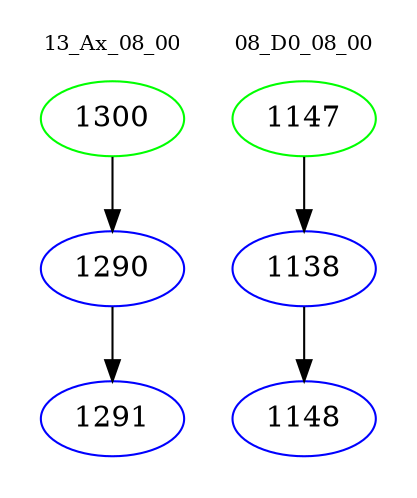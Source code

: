 digraph{
subgraph cluster_0 {
color = white
label = "13_Ax_08_00";
fontsize=10;
T0_1300 [label="1300", color="green"]
T0_1300 -> T0_1290 [color="black"]
T0_1290 [label="1290", color="blue"]
T0_1290 -> T0_1291 [color="black"]
T0_1291 [label="1291", color="blue"]
}
subgraph cluster_1 {
color = white
label = "08_D0_08_00";
fontsize=10;
T1_1147 [label="1147", color="green"]
T1_1147 -> T1_1138 [color="black"]
T1_1138 [label="1138", color="blue"]
T1_1138 -> T1_1148 [color="black"]
T1_1148 [label="1148", color="blue"]
}
}
